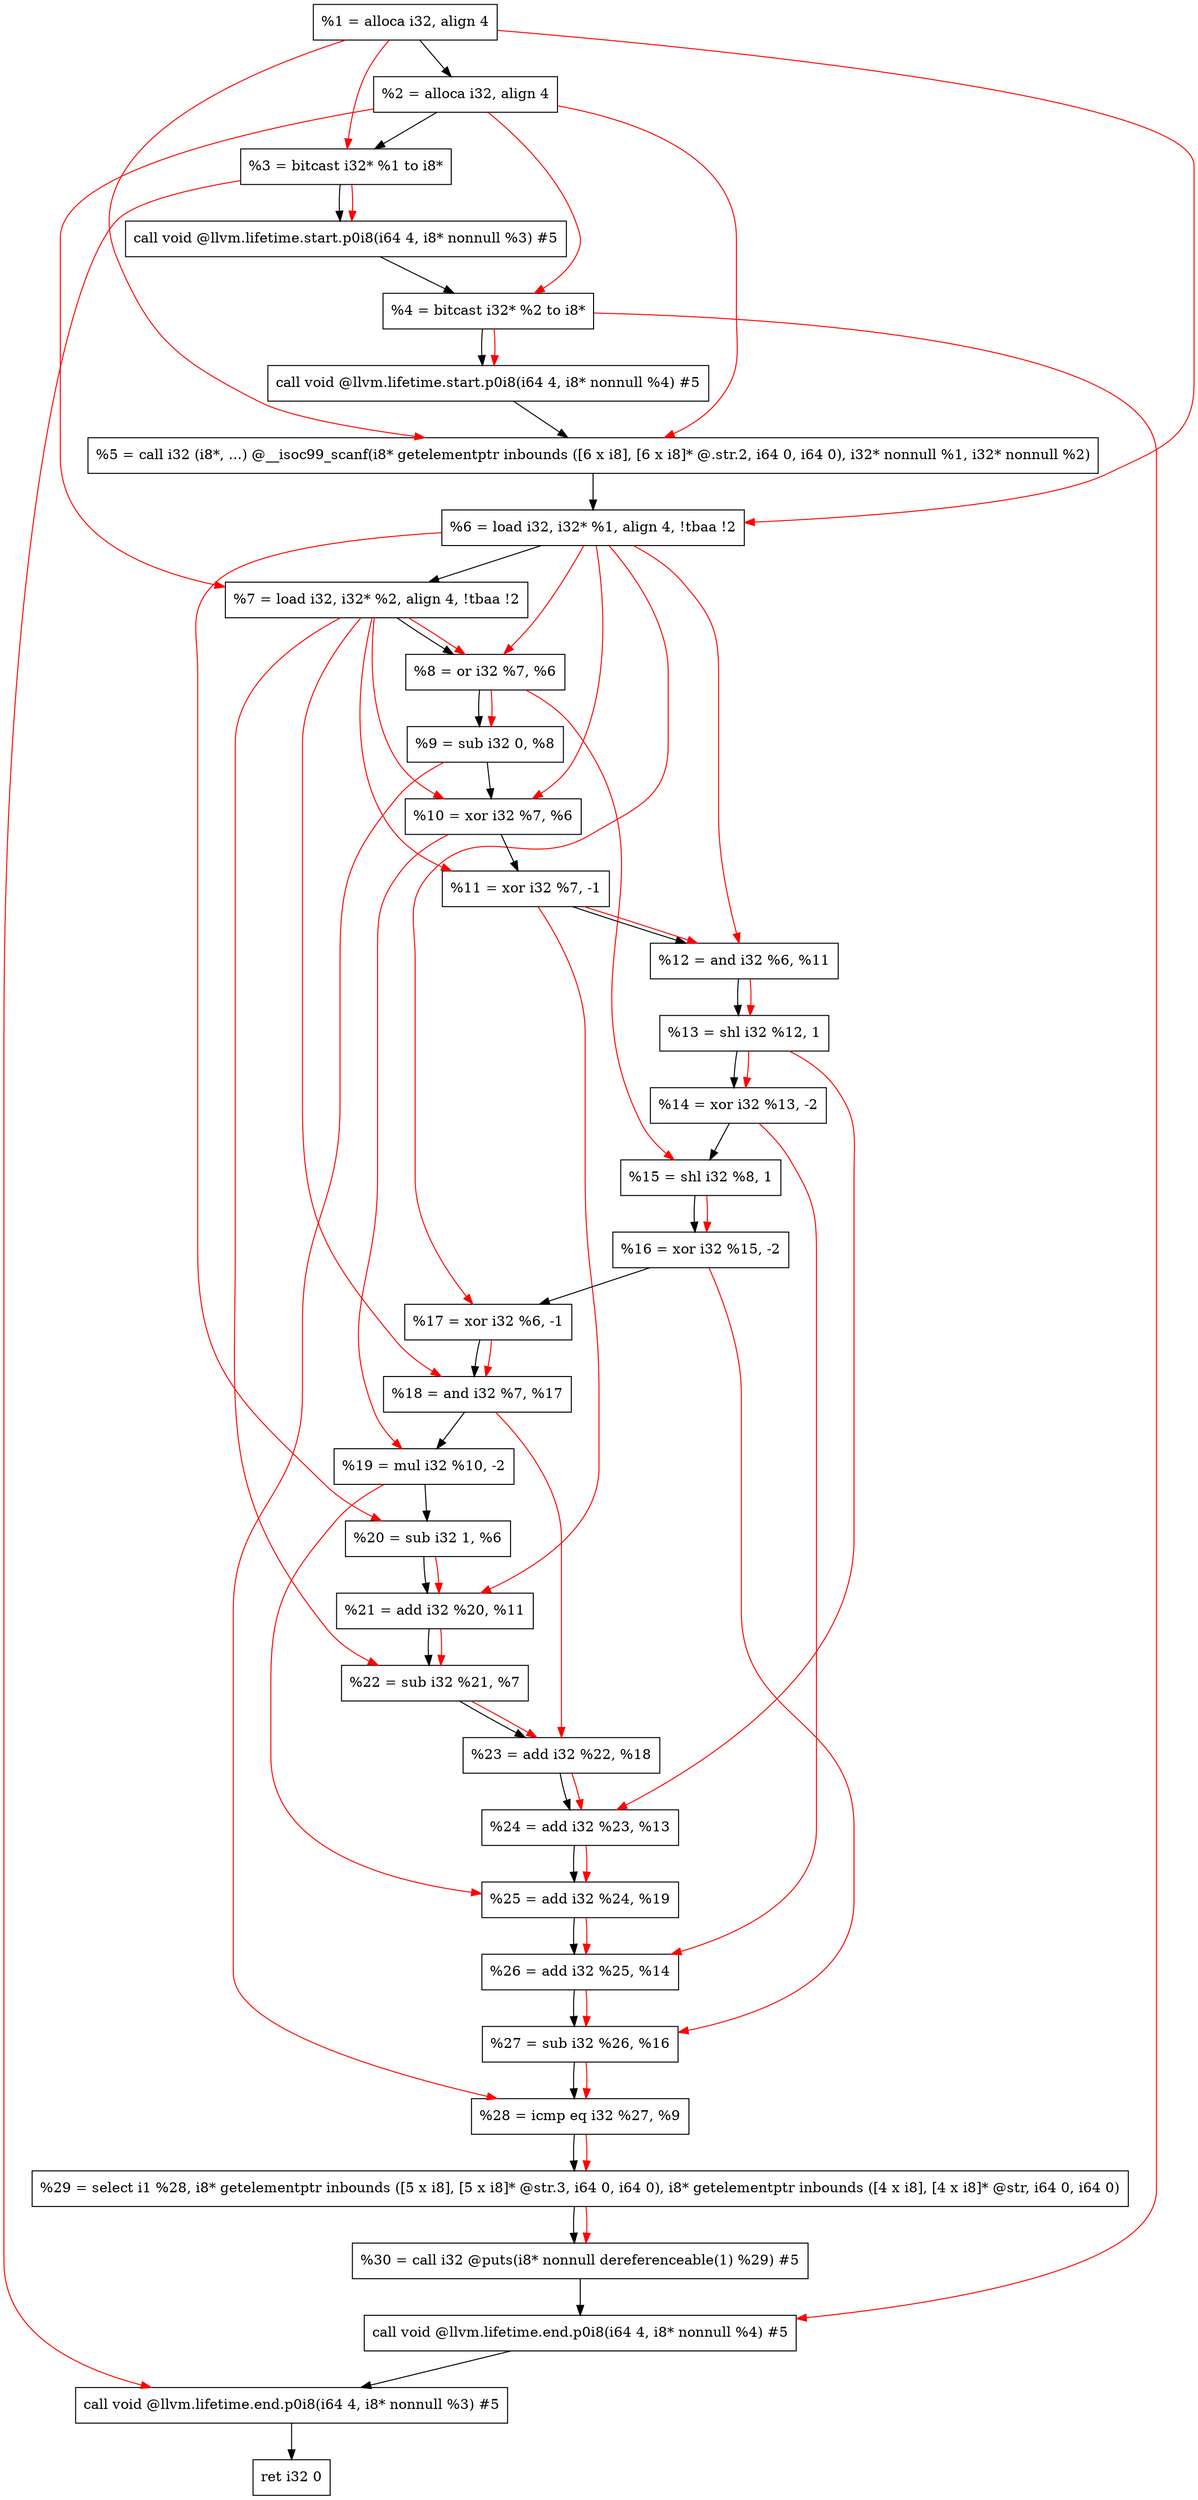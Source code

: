digraph "DFG for'main' function" {
	Node0x1ae1b18[shape=record, label="  %1 = alloca i32, align 4"];
	Node0x1ae1b98[shape=record, label="  %2 = alloca i32, align 4"];
	Node0x1ae1c28[shape=record, label="  %3 = bitcast i32* %1 to i8*"];
	Node0x1ae2088[shape=record, label="  call void @llvm.lifetime.start.p0i8(i64 4, i8* nonnull %3) #5"];
	Node0x1ae2168[shape=record, label="  %4 = bitcast i32* %2 to i8*"];
	Node0x1ae2288[shape=record, label="  call void @llvm.lifetime.start.p0i8(i64 4, i8* nonnull %4) #5"];
	Node0x1ae24c0[shape=record, label="  %5 = call i32 (i8*, ...) @__isoc99_scanf(i8* getelementptr inbounds ([6 x i8], [6 x i8]* @.str.2, i64 0, i64 0), i32* nonnull %1, i32* nonnull %2)"];
	Node0x1ae2578[shape=record, label="  %6 = load i32, i32* %1, align 4, !tbaa !2"];
	Node0x1ae34e8[shape=record, label="  %7 = load i32, i32* %2, align 4, !tbaa !2"];
	Node0x1ae3b70[shape=record, label="  %8 = or i32 %7, %6"];
	Node0x1ae3be0[shape=record, label="  %9 = sub i32 0, %8"];
	Node0x1ae3c50[shape=record, label="  %10 = xor i32 %7, %6"];
	Node0x1ae3cc0[shape=record, label="  %11 = xor i32 %7, -1"];
	Node0x1ae3d30[shape=record, label="  %12 = and i32 %6, %11"];
	Node0x1ae3da0[shape=record, label="  %13 = shl i32 %12, 1"];
	Node0x1ae3e10[shape=record, label="  %14 = xor i32 %13, -2"];
	Node0x1ae3e80[shape=record, label="  %15 = shl i32 %8, 1"];
	Node0x1ae3ef0[shape=record, label="  %16 = xor i32 %15, -2"];
	Node0x1ae3f60[shape=record, label="  %17 = xor i32 %6, -1"];
	Node0x1ae3fd0[shape=record, label="  %18 = and i32 %7, %17"];
	Node0x1ae4040[shape=record, label="  %19 = mul i32 %10, -2"];
	Node0x1ae40b0[shape=record, label="  %20 = sub i32 1, %6"];
	Node0x1ae4120[shape=record, label="  %21 = add i32 %20, %11"];
	Node0x1ae4190[shape=record, label="  %22 = sub i32 %21, %7"];
	Node0x1ae4200[shape=record, label="  %23 = add i32 %22, %18"];
	Node0x1ae4270[shape=record, label="  %24 = add i32 %23, %13"];
	Node0x1ae42e0[shape=record, label="  %25 = add i32 %24, %19"];
	Node0x1ae4350[shape=record, label="  %26 = add i32 %25, %14"];
	Node0x1ae43c0[shape=record, label="  %27 = sub i32 %26, %16"];
	Node0x1ae4430[shape=record, label="  %28 = icmp eq i32 %27, %9"];
	Node0x1a829d8[shape=record, label="  %29 = select i1 %28, i8* getelementptr inbounds ([5 x i8], [5 x i8]* @str.3, i64 0, i64 0), i8* getelementptr inbounds ([4 x i8], [4 x i8]* @str, i64 0, i64 0)"];
	Node0x1ae44c0[shape=record, label="  %30 = call i32 @puts(i8* nonnull dereferenceable(1) %29) #5"];
	Node0x1ae4718[shape=record, label="  call void @llvm.lifetime.end.p0i8(i64 4, i8* nonnull %4) #5"];
	Node0x1ae4878[shape=record, label="  call void @llvm.lifetime.end.p0i8(i64 4, i8* nonnull %3) #5"];
	Node0x1ae4938[shape=record, label="  ret i32 0"];
	Node0x1ae1b18 -> Node0x1ae1b98;
	Node0x1ae1b98 -> Node0x1ae1c28;
	Node0x1ae1c28 -> Node0x1ae2088;
	Node0x1ae2088 -> Node0x1ae2168;
	Node0x1ae2168 -> Node0x1ae2288;
	Node0x1ae2288 -> Node0x1ae24c0;
	Node0x1ae24c0 -> Node0x1ae2578;
	Node0x1ae2578 -> Node0x1ae34e8;
	Node0x1ae34e8 -> Node0x1ae3b70;
	Node0x1ae3b70 -> Node0x1ae3be0;
	Node0x1ae3be0 -> Node0x1ae3c50;
	Node0x1ae3c50 -> Node0x1ae3cc0;
	Node0x1ae3cc0 -> Node0x1ae3d30;
	Node0x1ae3d30 -> Node0x1ae3da0;
	Node0x1ae3da0 -> Node0x1ae3e10;
	Node0x1ae3e10 -> Node0x1ae3e80;
	Node0x1ae3e80 -> Node0x1ae3ef0;
	Node0x1ae3ef0 -> Node0x1ae3f60;
	Node0x1ae3f60 -> Node0x1ae3fd0;
	Node0x1ae3fd0 -> Node0x1ae4040;
	Node0x1ae4040 -> Node0x1ae40b0;
	Node0x1ae40b0 -> Node0x1ae4120;
	Node0x1ae4120 -> Node0x1ae4190;
	Node0x1ae4190 -> Node0x1ae4200;
	Node0x1ae4200 -> Node0x1ae4270;
	Node0x1ae4270 -> Node0x1ae42e0;
	Node0x1ae42e0 -> Node0x1ae4350;
	Node0x1ae4350 -> Node0x1ae43c0;
	Node0x1ae43c0 -> Node0x1ae4430;
	Node0x1ae4430 -> Node0x1a829d8;
	Node0x1a829d8 -> Node0x1ae44c0;
	Node0x1ae44c0 -> Node0x1ae4718;
	Node0x1ae4718 -> Node0x1ae4878;
	Node0x1ae4878 -> Node0x1ae4938;
edge [color=red]
	Node0x1ae1b18 -> Node0x1ae1c28;
	Node0x1ae1c28 -> Node0x1ae2088;
	Node0x1ae1b98 -> Node0x1ae2168;
	Node0x1ae2168 -> Node0x1ae2288;
	Node0x1ae1b18 -> Node0x1ae24c0;
	Node0x1ae1b98 -> Node0x1ae24c0;
	Node0x1ae1b18 -> Node0x1ae2578;
	Node0x1ae1b98 -> Node0x1ae34e8;
	Node0x1ae34e8 -> Node0x1ae3b70;
	Node0x1ae2578 -> Node0x1ae3b70;
	Node0x1ae3b70 -> Node0x1ae3be0;
	Node0x1ae34e8 -> Node0x1ae3c50;
	Node0x1ae2578 -> Node0x1ae3c50;
	Node0x1ae34e8 -> Node0x1ae3cc0;
	Node0x1ae2578 -> Node0x1ae3d30;
	Node0x1ae3cc0 -> Node0x1ae3d30;
	Node0x1ae3d30 -> Node0x1ae3da0;
	Node0x1ae3da0 -> Node0x1ae3e10;
	Node0x1ae3b70 -> Node0x1ae3e80;
	Node0x1ae3e80 -> Node0x1ae3ef0;
	Node0x1ae2578 -> Node0x1ae3f60;
	Node0x1ae34e8 -> Node0x1ae3fd0;
	Node0x1ae3f60 -> Node0x1ae3fd0;
	Node0x1ae3c50 -> Node0x1ae4040;
	Node0x1ae2578 -> Node0x1ae40b0;
	Node0x1ae40b0 -> Node0x1ae4120;
	Node0x1ae3cc0 -> Node0x1ae4120;
	Node0x1ae4120 -> Node0x1ae4190;
	Node0x1ae34e8 -> Node0x1ae4190;
	Node0x1ae4190 -> Node0x1ae4200;
	Node0x1ae3fd0 -> Node0x1ae4200;
	Node0x1ae4200 -> Node0x1ae4270;
	Node0x1ae3da0 -> Node0x1ae4270;
	Node0x1ae4270 -> Node0x1ae42e0;
	Node0x1ae4040 -> Node0x1ae42e0;
	Node0x1ae42e0 -> Node0x1ae4350;
	Node0x1ae3e10 -> Node0x1ae4350;
	Node0x1ae4350 -> Node0x1ae43c0;
	Node0x1ae3ef0 -> Node0x1ae43c0;
	Node0x1ae43c0 -> Node0x1ae4430;
	Node0x1ae3be0 -> Node0x1ae4430;
	Node0x1ae4430 -> Node0x1a829d8;
	Node0x1a829d8 -> Node0x1ae44c0;
	Node0x1ae2168 -> Node0x1ae4718;
	Node0x1ae1c28 -> Node0x1ae4878;
}
